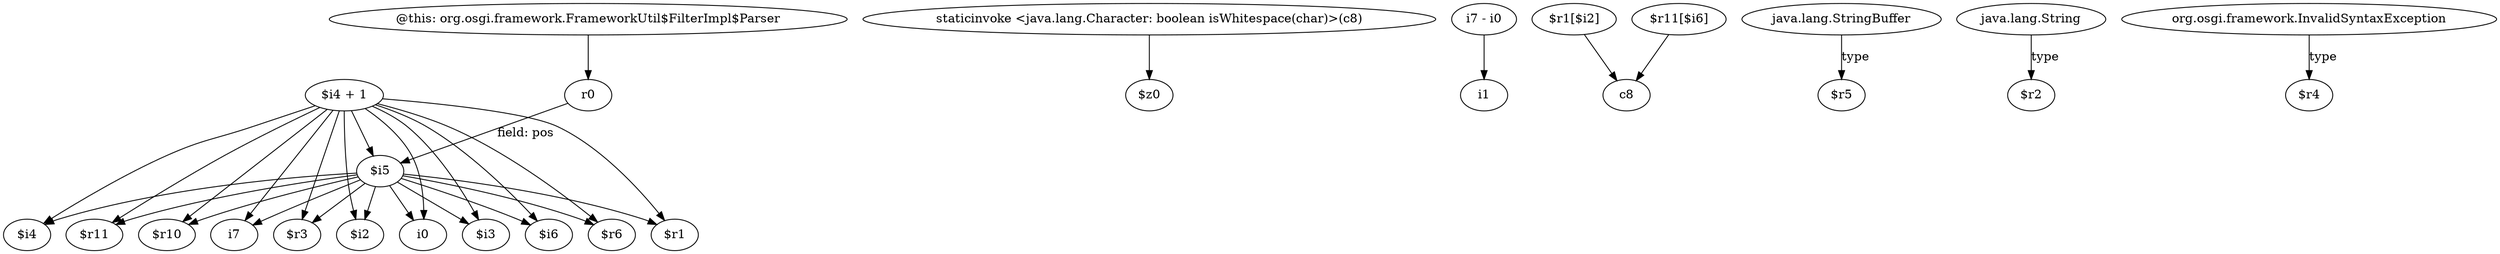 digraph g {
0[label="$i5"]
1[label="$r3"]
0->1[label=""]
2[label="$i3"]
0->2[label=""]
3[label="staticinvoke <java.lang.Character: boolean isWhitespace(char)>(c8)"]
4[label="$z0"]
3->4[label=""]
5[label="$i6"]
0->5[label=""]
6[label="$i4 + 1"]
7[label="$i4"]
6->7[label=""]
8[label="r0"]
8->0[label="field: pos"]
9[label="i7 - i0"]
10[label="i1"]
9->10[label=""]
11[label="$r11"]
0->11[label=""]
12[label="$r1[$i2]"]
13[label="c8"]
12->13[label=""]
6->0[label=""]
14[label="java.lang.StringBuffer"]
15[label="$r5"]
14->15[label="type"]
16[label="$i2"]
0->16[label=""]
17[label="$r6"]
0->17[label=""]
18[label="$r10"]
6->18[label=""]
6->11[label=""]
0->7[label=""]
19[label="i7"]
6->19[label=""]
6->5[label=""]
6->1[label=""]
6->2[label=""]
20[label="$r11[$i6]"]
20->13[label=""]
21[label="i0"]
0->21[label=""]
22[label="$r1"]
6->22[label=""]
23[label="java.lang.String"]
24[label="$r2"]
23->24[label="type"]
25[label="@this: org.osgi.framework.FrameworkUtil$FilterImpl$Parser"]
25->8[label=""]
26[label="org.osgi.framework.InvalidSyntaxException"]
27[label="$r4"]
26->27[label="type"]
0->18[label=""]
6->16[label=""]
6->17[label=""]
6->21[label=""]
0->22[label=""]
0->19[label=""]
}